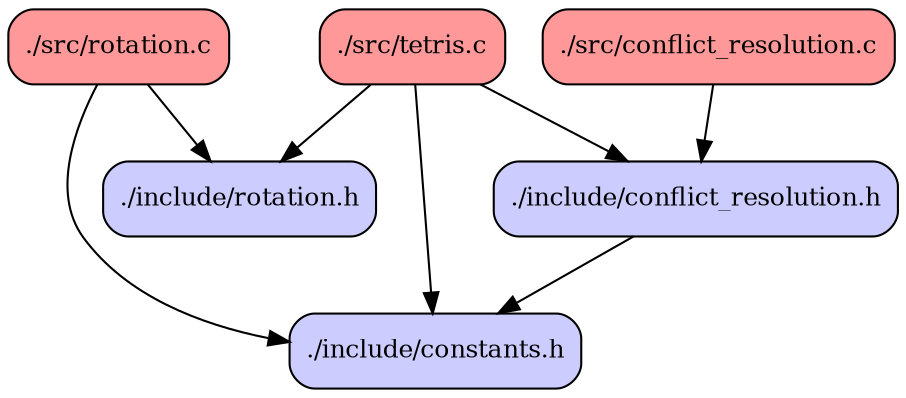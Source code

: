 digraph codeviz {
    splines=true
    sep="+15,15"
    overlap=scalexy

    node [shape=Mrecord, fontsize=12]

    node [fillcolor="#ccccff", style=filled] "./include/conflict_resolution.h" [label = "./include/conflict_resolution.h"]
    node [fillcolor="#ccccff", style=filled] "./include/constants.h"           [label = "./include/constants.h"]
    node [fillcolor="#ccccff", style=filled] "./include/rotation.h"            [label = "./include/rotation.h"]
    node [fillcolor="#ff9999", style=filled] "./src/conflict_resolution.c"     [label = "./src/conflict_resolution.c"]
    node [fillcolor="#ff9999", style=filled] "./src/rotation.c"                [label = "./src/rotation.c"]
    node [fillcolor="#ff9999", style=filled] "./src/tetris.c"                  [label = "./src/tetris.c"]

    "./include/conflict_resolution.h" -> "./include/constants.h"
    "./src/conflict_resolution.c"     -> "./include/conflict_resolution.h"
    "./src/rotation.c"                -> "./include/rotation.h"
    "./src/rotation.c"                -> "./include/constants.h"
    "./src/tetris.c"                  -> "./include/conflict_resolution.h"
    "./src/tetris.c"                  -> "./include/constants.h"
    "./src/tetris.c"                  -> "./include/rotation.h"
}